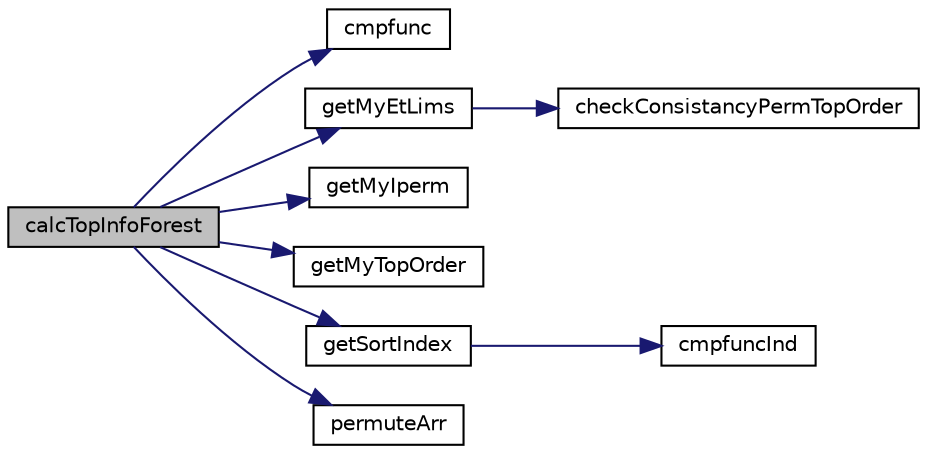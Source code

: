 digraph "calcTopInfoForest"
{
 // LATEX_PDF_SIZE
  edge [fontname="Helvetica",fontsize="10",labelfontname="Helvetica",labelfontsize="10"];
  node [fontname="Helvetica",fontsize="10",shape=record];
  rankdir="LR";
  Node1 [label="calcTopInfoForest",height=0.2,width=0.4,color="black", fillcolor="grey75", style="filled", fontcolor="black",tooltip=" "];
  Node1 -> Node2 [color="midnightblue",fontsize="10",style="solid",fontname="Helvetica"];
  Node2 [label="cmpfunc",height=0.2,width=0.4,color="black", fillcolor="white", style="filled",URL="$supernodalForest_8c.html#ac4b64efac6b92ff63774c58b92d0fdb5",tooltip=" "];
  Node1 -> Node3 [color="midnightblue",fontsize="10",style="solid",fontname="Helvetica"];
  Node3 [label="getMyEtLims",height=0.2,width=0.4,color="black", fillcolor="white", style="filled",URL="$superlu__defs_8h.html#adf47c7cf29437f3fbaa0a2cb0b45acf9",tooltip=" "];
  Node3 -> Node4 [color="midnightblue",fontsize="10",style="solid",fontname="Helvetica"];
  Node4 [label="checkConsistancyPermTopOrder",height=0.2,width=0.4,color="black", fillcolor="white", style="filled",URL="$supernodal__etree_8c.html#ade69581976f1eea5de07dbab3bcd2053",tooltip=" "];
  Node1 -> Node5 [color="midnightblue",fontsize="10",style="solid",fontname="Helvetica"];
  Node5 [label="getMyIperm",height=0.2,width=0.4,color="black", fillcolor="white", style="filled",URL="$superlu__defs_8h.html#a9d521c41ca56c5eb424db001c32bef6d",tooltip=" "];
  Node1 -> Node6 [color="midnightblue",fontsize="10",style="solid",fontname="Helvetica"];
  Node6 [label="getMyTopOrder",height=0.2,width=0.4,color="black", fillcolor="white", style="filled",URL="$superlu__defs_8h.html#a4fc96feae0de46df0526b06f3a23e4ff",tooltip=" "];
  Node1 -> Node7 [color="midnightblue",fontsize="10",style="solid",fontname="Helvetica"];
  Node7 [label="getSortIndex",height=0.2,width=0.4,color="black", fillcolor="white", style="filled",URL="$supernodalForest_8c.html#afcadf01d74998cfcf4581a808dd26438",tooltip=" "];
  Node7 -> Node8 [color="midnightblue",fontsize="10",style="solid",fontname="Helvetica"];
  Node8 [label="cmpfuncInd",height=0.2,width=0.4,color="black", fillcolor="white", style="filled",URL="$supernodalForest_8c.html#aa72995b238cb90540ce9f47b2af1cbe5",tooltip=" "];
  Node1 -> Node9 [color="midnightblue",fontsize="10",style="solid",fontname="Helvetica"];
  Node9 [label="permuteArr",height=0.2,width=0.4,color="black", fillcolor="white", style="filled",URL="$supernodalForest_8c.html#a7f92a196f056df03d3e7b7dfafa825a6",tooltip=" "];
}
